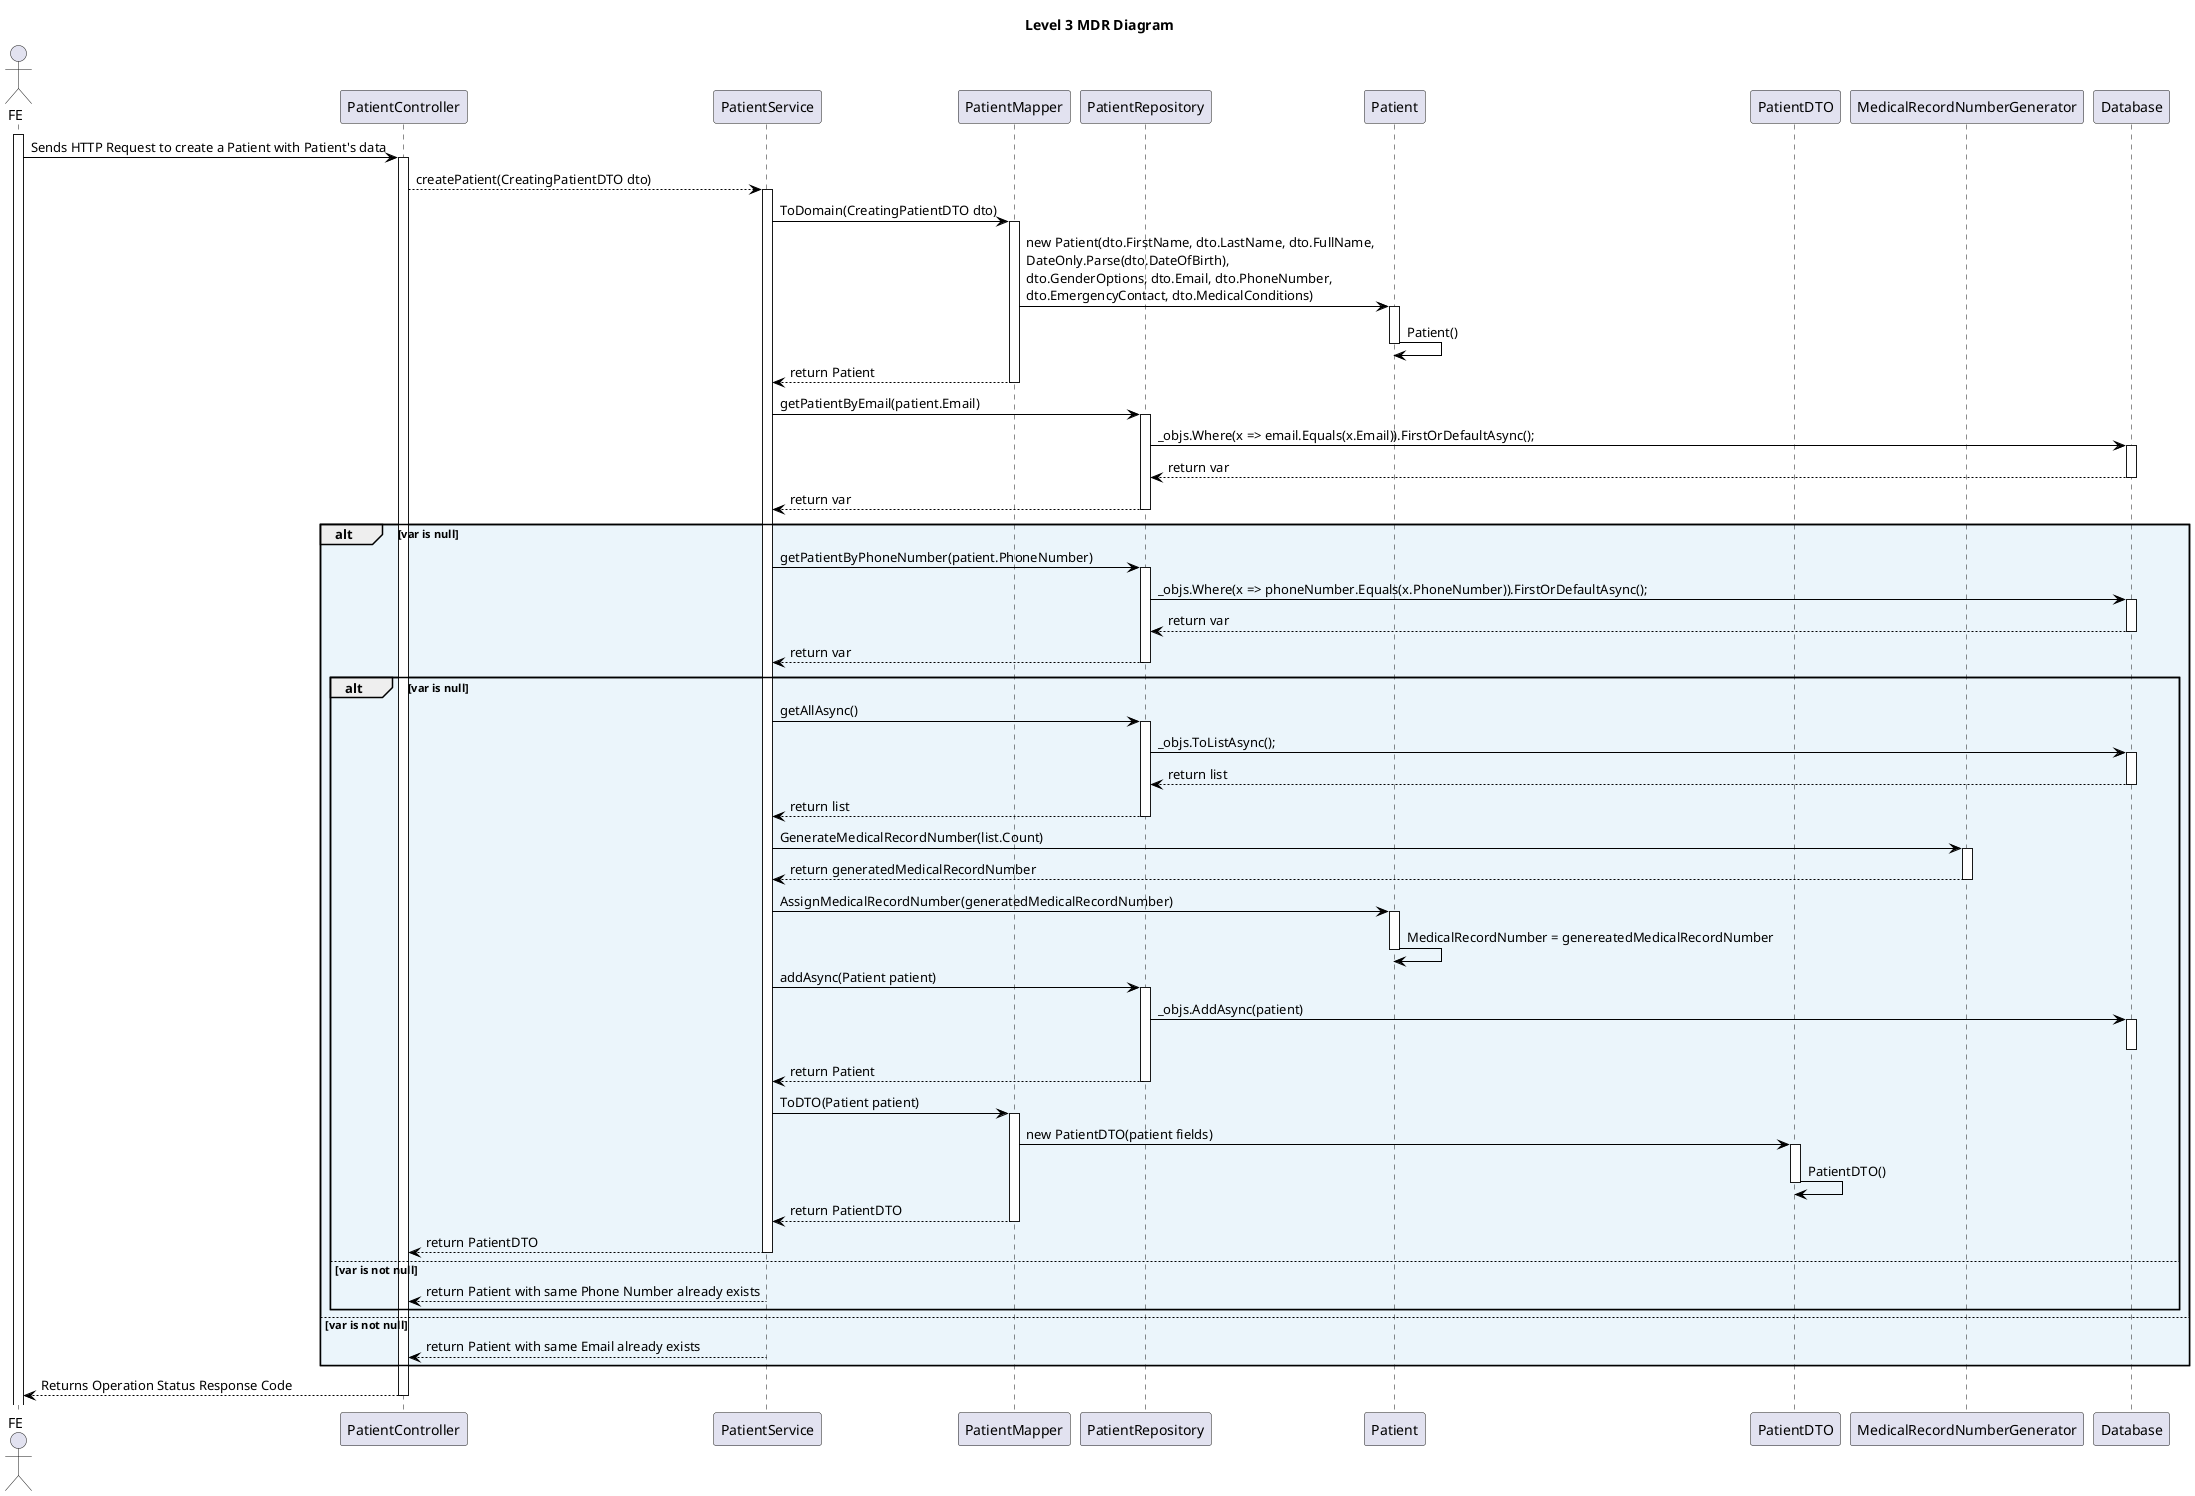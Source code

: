 @startuml level_3_MDR

title Level 3 MDR Diagram

hide empty members
'skinparam Linetype ortho

skinparam class {
    BackgroundColor<<valueObject>> #D6EAF8
    BackgroundColor<<root>> #FDEBD0
    BackgroundColor<<service>> #D1F2EB
    BackgroundColor #FEF9E7
    ArrowColor Black
}

skinparam package {
    BackgroundColor #EBF5FB
}

actor FE as FE
participant "PatientController" as C
participant "PatientService" as S
participant "PatientMapper" as M
participant "PatientRepository" as R
participant "Patient" as P
participant "PatientDTO" as DTO
participant "MedicalRecordNumberGenerator" as MRNG
participant "Database" as DB

activate FE
FE -> C: Sends HTTP Request to create a Patient with Patient's data
activate C
C --> S: createPatient(CreatingPatientDTO dto)
activate S
S -> M: ToDomain(CreatingPatientDTO dto)
activate M
M -> P: new Patient(dto.FirstName, dto.LastName, dto.FullName, \nDateOnly.Parse(dto.DateOfBirth), \ndto.GenderOptions, dto.Email, dto.PhoneNumber, \ndto.EmergencyContact, dto.MedicalConditions)
activate P
P -> P: Patient()
deactivate P
M --> S: return Patient
deactivate M
S -> R: getPatientByEmail(patient.Email)
activate R
R -> DB: _objs.Where(x => email.Equals(x.Email)).FirstOrDefaultAsync();
activate DB
DB --> R: return var
deactivate DB
R --> S: return var
deactivate R
alt var is null
    S -> R: getPatientByPhoneNumber(patient.PhoneNumber)
    activate R
    R -> DB: _objs.Where(x => phoneNumber.Equals(x.PhoneNumber)).FirstOrDefaultAsync();
    activate DB
    DB --> R: return var
    deactivate DB
    R --> S: return var
    deactivate R
    alt var is null
        S -> R: getAllAsync()
        activate R
        R -> DB: _objs.ToListAsync();
        activate DB
        DB --> R: return list
        deactivate DB
        R --> S: return list
        deactivate R
        S -> MRNG: GenerateMedicalRecordNumber(list.Count)
        activate MRNG
        MRNG --> S: return generatedMedicalRecordNumber
        deactivate MRNG
        S -> P: AssignMedicalRecordNumber(generatedMedicalRecordNumber)
        activate P
        P -> P: MedicalRecordNumber = genereatedMedicalRecordNumber
        deactivate P
        S -> R: addAsync(Patient patient)
        activate R
        R -> DB: _objs.AddAsync(patient)
        activate DB
        deactivate DB
        R --> S: return Patient
        deactivate R
        S -> M: ToDTO(Patient patient)
        activate M
        M -> DTO: new PatientDTO(patient fields)
        activate DTO
        DTO -> DTO: PatientDTO()
        deactivate DTO
        M --> S: return PatientDTO
        deactivate M
        S --> C: return PatientDTO
        deactivate S
    else var is not null
        S --> C: return Patient with same Phone Number already exists
        deactivate S
    end
else var is not null
    S --> C: return Patient with same Email already exists
    deactivate S
end
C --> FE: Returns Operation Status Response Code
deactivate C


@enduml